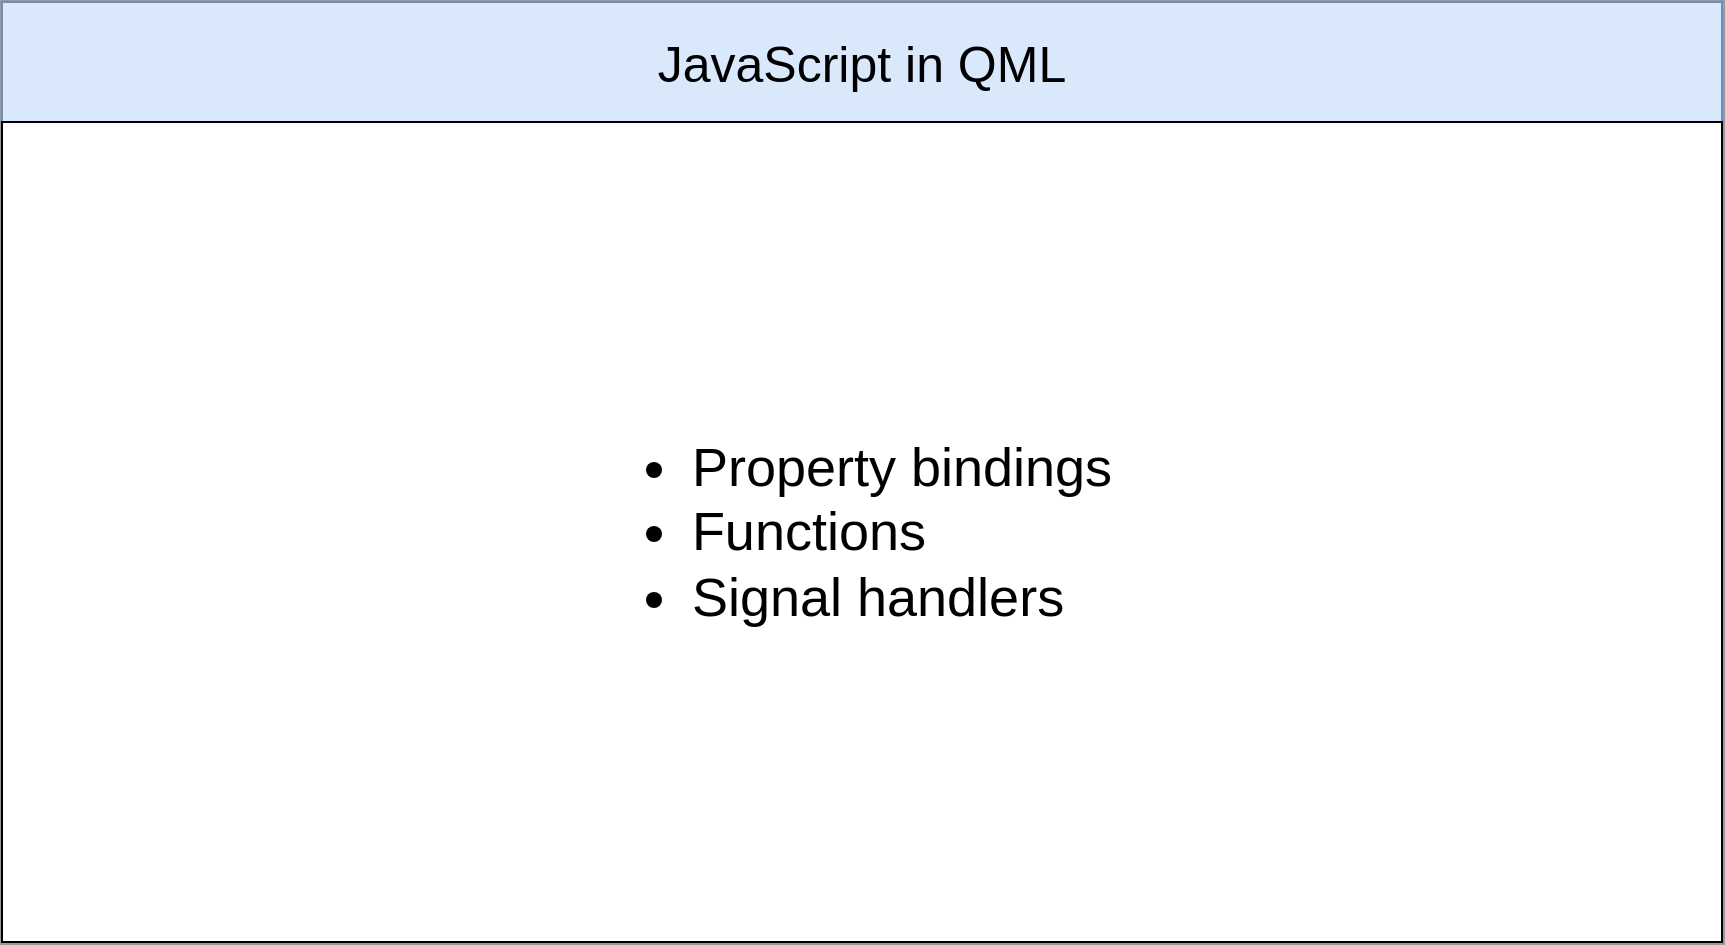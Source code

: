 <mxfile version="21.2.8" type="device">
  <diagram name="Page-1" id="2XWkQP5S-hDbL94sL5Vg">
    <mxGraphModel dx="2058" dy="1180" grid="1" gridSize="10" guides="1" tooltips="1" connect="1" arrows="1" fold="1" page="1" pageScale="1" pageWidth="3300" pageHeight="4681" background="#999999" math="0" shadow="0">
      <root>
        <mxCell id="0" />
        <mxCell id="1" parent="0" />
        <mxCell id="APLwThIm-aDqV8bCMrbt-1" value="JavaScript in QML" style="rounded=0;whiteSpace=wrap;html=1;fontSize=25;fillColor=#dae8fc;strokeColor=#6c8ebf;" parent="1" vertex="1">
          <mxGeometry x="1200" y="140" width="860" height="60" as="geometry" />
        </mxCell>
        <mxCell id="R_ed2po_tBCuFkwPi4J5-1" value="&lt;div style=&quot;text-align: left; font-size: 27px;&quot;&gt;&lt;ul style=&quot;font-size: 27px;&quot;&gt;&lt;li style=&quot;font-size: 27px;&quot;&gt;&lt;span style=&quot;background-color: initial; font-size: 27px;&quot;&gt;Property bindings&lt;/span&gt;&lt;/li&gt;&lt;li style=&quot;font-size: 27px;&quot;&gt;&lt;span style=&quot;background-color: initial; font-size: 27px;&quot;&gt;Functions&lt;/span&gt;&lt;/li&gt;&lt;li style=&quot;font-size: 27px;&quot;&gt;&lt;span style=&quot;background-color: initial; font-size: 27px;&quot;&gt;Signal handlers&lt;/span&gt;&lt;/li&gt;&lt;/ul&gt;&lt;/div&gt;" style="rounded=0;whiteSpace=wrap;html=1;fontSize=27;" vertex="1" parent="1">
          <mxGeometry x="1200" y="200" width="860" height="410" as="geometry" />
        </mxCell>
      </root>
    </mxGraphModel>
  </diagram>
</mxfile>
